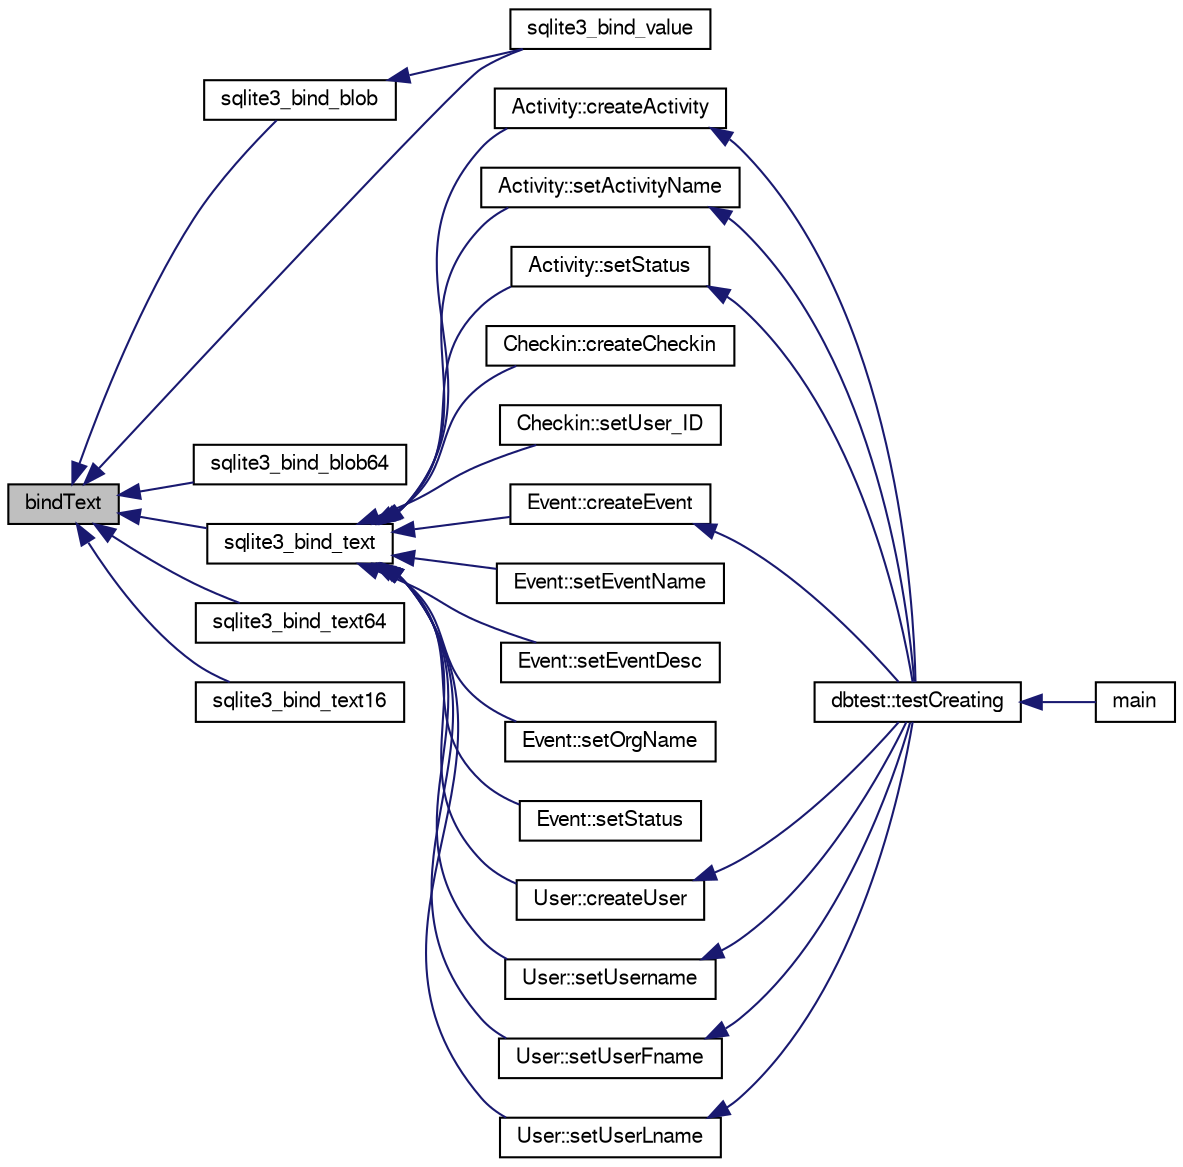 digraph "bindText"
{
  edge [fontname="FreeSans",fontsize="10",labelfontname="FreeSans",labelfontsize="10"];
  node [fontname="FreeSans",fontsize="10",shape=record];
  rankdir="LR";
  Node21827 [label="bindText",height=0.2,width=0.4,color="black", fillcolor="grey75", style="filled", fontcolor="black"];
  Node21827 -> Node21828 [dir="back",color="midnightblue",fontsize="10",style="solid",fontname="FreeSans"];
  Node21828 [label="sqlite3_bind_blob",height=0.2,width=0.4,color="black", fillcolor="white", style="filled",URL="$sqlite3_8h.html#a6c41c2b6f82188283a846a98d5367885"];
  Node21828 -> Node21829 [dir="back",color="midnightblue",fontsize="10",style="solid",fontname="FreeSans"];
  Node21829 [label="sqlite3_bind_value",height=0.2,width=0.4,color="black", fillcolor="white", style="filled",URL="$sqlite3_8h.html#a962df8800a9e412161fee0add5f7267e"];
  Node21827 -> Node21830 [dir="back",color="midnightblue",fontsize="10",style="solid",fontname="FreeSans"];
  Node21830 [label="sqlite3_bind_blob64",height=0.2,width=0.4,color="black", fillcolor="white", style="filled",URL="$sqlite3_8h.html#a21616ad282a9d6ea45ee39746f81287a"];
  Node21827 -> Node21831 [dir="back",color="midnightblue",fontsize="10",style="solid",fontname="FreeSans"];
  Node21831 [label="sqlite3_bind_text",height=0.2,width=0.4,color="black", fillcolor="white", style="filled",URL="$sqlite3_8h.html#a7f416198db2464a6c96a4ef679d19b1f"];
  Node21831 -> Node21832 [dir="back",color="midnightblue",fontsize="10",style="solid",fontname="FreeSans"];
  Node21832 [label="Activity::createActivity",height=0.2,width=0.4,color="black", fillcolor="white", style="filled",URL="$classActivity.html#a813cc5e52c14ab49b39014c134e3425b"];
  Node21832 -> Node21833 [dir="back",color="midnightblue",fontsize="10",style="solid",fontname="FreeSans"];
  Node21833 [label="dbtest::testCreating",height=0.2,width=0.4,color="black", fillcolor="white", style="filled",URL="$classdbtest.html#a8193e88a7df657069c8a6bd09c8243b7"];
  Node21833 -> Node21834 [dir="back",color="midnightblue",fontsize="10",style="solid",fontname="FreeSans"];
  Node21834 [label="main",height=0.2,width=0.4,color="black", fillcolor="white", style="filled",URL="$test_8cpp.html#ae66f6b31b5ad750f1fe042a706a4e3d4"];
  Node21831 -> Node21835 [dir="back",color="midnightblue",fontsize="10",style="solid",fontname="FreeSans"];
  Node21835 [label="Activity::setActivityName",height=0.2,width=0.4,color="black", fillcolor="white", style="filled",URL="$classActivity.html#a62dc3737b33915a36086f9dd26d16a81"];
  Node21835 -> Node21833 [dir="back",color="midnightblue",fontsize="10",style="solid",fontname="FreeSans"];
  Node21831 -> Node21836 [dir="back",color="midnightblue",fontsize="10",style="solid",fontname="FreeSans"];
  Node21836 [label="Activity::setStatus",height=0.2,width=0.4,color="black", fillcolor="white", style="filled",URL="$classActivity.html#af618135a7738f4d2a7ee147a8ef912ea"];
  Node21836 -> Node21833 [dir="back",color="midnightblue",fontsize="10",style="solid",fontname="FreeSans"];
  Node21831 -> Node21837 [dir="back",color="midnightblue",fontsize="10",style="solid",fontname="FreeSans"];
  Node21837 [label="Checkin::createCheckin",height=0.2,width=0.4,color="black", fillcolor="white", style="filled",URL="$classCheckin.html#a4e40acdf7fff0e607f6de4f24f3a163c"];
  Node21831 -> Node21838 [dir="back",color="midnightblue",fontsize="10",style="solid",fontname="FreeSans"];
  Node21838 [label="Checkin::setUser_ID",height=0.2,width=0.4,color="black", fillcolor="white", style="filled",URL="$classCheckin.html#a76ab640f4f912876dbebf183db5359c6"];
  Node21831 -> Node21839 [dir="back",color="midnightblue",fontsize="10",style="solid",fontname="FreeSans"];
  Node21839 [label="Event::createEvent",height=0.2,width=0.4,color="black", fillcolor="white", style="filled",URL="$classEvent.html#a77adb9f4a46ffb32c2d931f0691f5903"];
  Node21839 -> Node21833 [dir="back",color="midnightblue",fontsize="10",style="solid",fontname="FreeSans"];
  Node21831 -> Node21840 [dir="back",color="midnightblue",fontsize="10",style="solid",fontname="FreeSans"];
  Node21840 [label="Event::setEventName",height=0.2,width=0.4,color="black", fillcolor="white", style="filled",URL="$classEvent.html#a10596b6ca077df05184e30d62b08729d"];
  Node21831 -> Node21841 [dir="back",color="midnightblue",fontsize="10",style="solid",fontname="FreeSans"];
  Node21841 [label="Event::setEventDesc",height=0.2,width=0.4,color="black", fillcolor="white", style="filled",URL="$classEvent.html#ae36b8377dcae792f1c5c4726024c981b"];
  Node21831 -> Node21842 [dir="back",color="midnightblue",fontsize="10",style="solid",fontname="FreeSans"];
  Node21842 [label="Event::setOrgName",height=0.2,width=0.4,color="black", fillcolor="white", style="filled",URL="$classEvent.html#a19aac0f776bd764563a54977656cf680"];
  Node21831 -> Node21843 [dir="back",color="midnightblue",fontsize="10",style="solid",fontname="FreeSans"];
  Node21843 [label="Event::setStatus",height=0.2,width=0.4,color="black", fillcolor="white", style="filled",URL="$classEvent.html#ab0a6b9285af0f4172eb841e2b80f8972"];
  Node21831 -> Node21844 [dir="back",color="midnightblue",fontsize="10",style="solid",fontname="FreeSans"];
  Node21844 [label="User::createUser",height=0.2,width=0.4,color="black", fillcolor="white", style="filled",URL="$classUser.html#a22ed673939e8cc0a136130b809bba513"];
  Node21844 -> Node21833 [dir="back",color="midnightblue",fontsize="10",style="solid",fontname="FreeSans"];
  Node21831 -> Node21845 [dir="back",color="midnightblue",fontsize="10",style="solid",fontname="FreeSans"];
  Node21845 [label="User::setUsername",height=0.2,width=0.4,color="black", fillcolor="white", style="filled",URL="$classUser.html#aa0497022a136cb78de785b0a39ae60b1"];
  Node21845 -> Node21833 [dir="back",color="midnightblue",fontsize="10",style="solid",fontname="FreeSans"];
  Node21831 -> Node21846 [dir="back",color="midnightblue",fontsize="10",style="solid",fontname="FreeSans"];
  Node21846 [label="User::setUserFname",height=0.2,width=0.4,color="black", fillcolor="white", style="filled",URL="$classUser.html#a72657eb55cd0ca437b4841a43f19912f"];
  Node21846 -> Node21833 [dir="back",color="midnightblue",fontsize="10",style="solid",fontname="FreeSans"];
  Node21831 -> Node21847 [dir="back",color="midnightblue",fontsize="10",style="solid",fontname="FreeSans"];
  Node21847 [label="User::setUserLname",height=0.2,width=0.4,color="black", fillcolor="white", style="filled",URL="$classUser.html#aa25973387e5afe1aa6f60dd6545e33b5"];
  Node21847 -> Node21833 [dir="back",color="midnightblue",fontsize="10",style="solid",fontname="FreeSans"];
  Node21827 -> Node21848 [dir="back",color="midnightblue",fontsize="10",style="solid",fontname="FreeSans"];
  Node21848 [label="sqlite3_bind_text64",height=0.2,width=0.4,color="black", fillcolor="white", style="filled",URL="$sqlite3_8h.html#a9e493afa3924315ba147f62c4800f415"];
  Node21827 -> Node21849 [dir="back",color="midnightblue",fontsize="10",style="solid",fontname="FreeSans"];
  Node21849 [label="sqlite3_bind_text16",height=0.2,width=0.4,color="black", fillcolor="white", style="filled",URL="$sqlite3_8h.html#a7d78ae53b3dc77824595fa3a1abb5c79"];
  Node21827 -> Node21829 [dir="back",color="midnightblue",fontsize="10",style="solid",fontname="FreeSans"];
}

